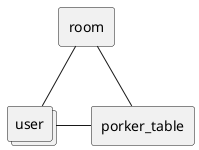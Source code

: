 @startuml
rectangle room
collections user
rectangle porker_table

room -- porker_table
room -- user
user - porker_table
@enduml
